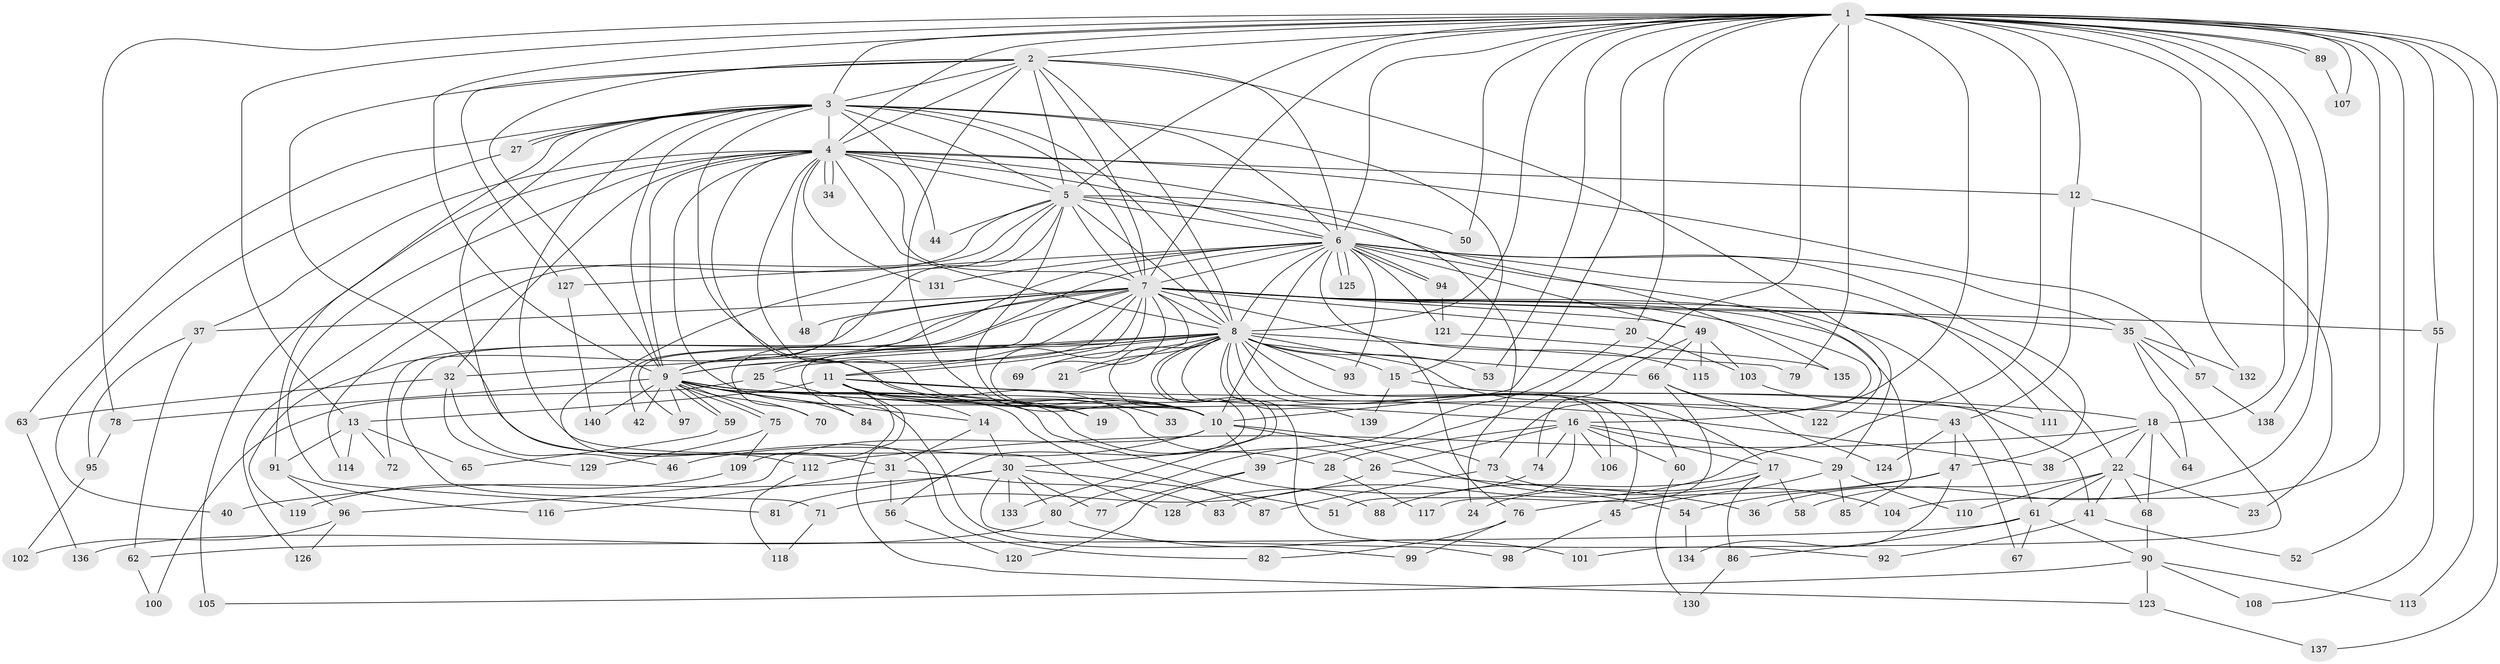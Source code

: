 // Generated by graph-tools (version 1.1) at 2025/01/03/09/25 03:01:18]
// undirected, 140 vertices, 305 edges
graph export_dot {
graph [start="1"]
  node [color=gray90,style=filled];
  1;
  2;
  3;
  4;
  5;
  6;
  7;
  8;
  9;
  10;
  11;
  12;
  13;
  14;
  15;
  16;
  17;
  18;
  19;
  20;
  21;
  22;
  23;
  24;
  25;
  26;
  27;
  28;
  29;
  30;
  31;
  32;
  33;
  34;
  35;
  36;
  37;
  38;
  39;
  40;
  41;
  42;
  43;
  44;
  45;
  46;
  47;
  48;
  49;
  50;
  51;
  52;
  53;
  54;
  55;
  56;
  57;
  58;
  59;
  60;
  61;
  62;
  63;
  64;
  65;
  66;
  67;
  68;
  69;
  70;
  71;
  72;
  73;
  74;
  75;
  76;
  77;
  78;
  79;
  80;
  81;
  82;
  83;
  84;
  85;
  86;
  87;
  88;
  89;
  90;
  91;
  92;
  93;
  94;
  95;
  96;
  97;
  98;
  99;
  100;
  101;
  102;
  103;
  104;
  105;
  106;
  107;
  108;
  109;
  110;
  111;
  112;
  113;
  114;
  115;
  116;
  117;
  118;
  119;
  120;
  121;
  122;
  123;
  124;
  125;
  126;
  127;
  128;
  129;
  130;
  131;
  132;
  133;
  134;
  135;
  136;
  137;
  138;
  139;
  140;
  1 -- 2;
  1 -- 3;
  1 -- 4;
  1 -- 5;
  1 -- 6;
  1 -- 7;
  1 -- 8;
  1 -- 9;
  1 -- 10;
  1 -- 12;
  1 -- 13;
  1 -- 16;
  1 -- 18;
  1 -- 20;
  1 -- 36;
  1 -- 39;
  1 -- 50;
  1 -- 52;
  1 -- 53;
  1 -- 55;
  1 -- 78;
  1 -- 79;
  1 -- 83;
  1 -- 89;
  1 -- 89;
  1 -- 104;
  1 -- 107;
  1 -- 113;
  1 -- 132;
  1 -- 137;
  1 -- 138;
  2 -- 3;
  2 -- 4;
  2 -- 5;
  2 -- 6;
  2 -- 7;
  2 -- 8;
  2 -- 9;
  2 -- 10;
  2 -- 29;
  2 -- 31;
  2 -- 127;
  3 -- 4;
  3 -- 5;
  3 -- 6;
  3 -- 7;
  3 -- 8;
  3 -- 9;
  3 -- 10;
  3 -- 15;
  3 -- 27;
  3 -- 27;
  3 -- 44;
  3 -- 63;
  3 -- 91;
  3 -- 112;
  3 -- 128;
  4 -- 5;
  4 -- 6;
  4 -- 7;
  4 -- 8;
  4 -- 9;
  4 -- 10;
  4 -- 12;
  4 -- 19;
  4 -- 24;
  4 -- 32;
  4 -- 33;
  4 -- 34;
  4 -- 34;
  4 -- 37;
  4 -- 48;
  4 -- 57;
  4 -- 81;
  4 -- 105;
  4 -- 131;
  5 -- 6;
  5 -- 7;
  5 -- 8;
  5 -- 9;
  5 -- 10;
  5 -- 44;
  5 -- 50;
  5 -- 82;
  5 -- 114;
  5 -- 126;
  5 -- 135;
  6 -- 7;
  6 -- 8;
  6 -- 9;
  6 -- 10;
  6 -- 35;
  6 -- 47;
  6 -- 49;
  6 -- 70;
  6 -- 76;
  6 -- 93;
  6 -- 94;
  6 -- 94;
  6 -- 111;
  6 -- 121;
  6 -- 122;
  6 -- 125;
  6 -- 125;
  6 -- 127;
  6 -- 131;
  7 -- 8;
  7 -- 9;
  7 -- 10;
  7 -- 11;
  7 -- 20;
  7 -- 21;
  7 -- 22;
  7 -- 25;
  7 -- 35;
  7 -- 37;
  7 -- 42;
  7 -- 48;
  7 -- 49;
  7 -- 55;
  7 -- 61;
  7 -- 69;
  7 -- 71;
  7 -- 72;
  7 -- 73;
  7 -- 85;
  7 -- 97;
  7 -- 115;
  7 -- 119;
  8 -- 9;
  8 -- 10;
  8 -- 11;
  8 -- 15;
  8 -- 17;
  8 -- 21;
  8 -- 25;
  8 -- 30;
  8 -- 32;
  8 -- 45;
  8 -- 53;
  8 -- 56;
  8 -- 60;
  8 -- 66;
  8 -- 69;
  8 -- 79;
  8 -- 84;
  8 -- 92;
  8 -- 93;
  8 -- 106;
  8 -- 133;
  8 -- 139;
  9 -- 10;
  9 -- 14;
  9 -- 28;
  9 -- 38;
  9 -- 42;
  9 -- 43;
  9 -- 59;
  9 -- 59;
  9 -- 70;
  9 -- 75;
  9 -- 75;
  9 -- 78;
  9 -- 84;
  9 -- 87;
  9 -- 88;
  9 -- 97;
  9 -- 140;
  10 -- 39;
  10 -- 46;
  10 -- 54;
  10 -- 73;
  10 -- 96;
  11 -- 13;
  11 -- 14;
  11 -- 16;
  11 -- 18;
  11 -- 19;
  11 -- 26;
  11 -- 33;
  11 -- 109;
  11 -- 123;
  12 -- 23;
  12 -- 43;
  13 -- 65;
  13 -- 72;
  13 -- 91;
  13 -- 114;
  14 -- 30;
  14 -- 31;
  15 -- 41;
  15 -- 139;
  16 -- 17;
  16 -- 26;
  16 -- 28;
  16 -- 29;
  16 -- 51;
  16 -- 60;
  16 -- 74;
  16 -- 106;
  17 -- 24;
  17 -- 58;
  17 -- 86;
  17 -- 88;
  18 -- 22;
  18 -- 38;
  18 -- 64;
  18 -- 68;
  18 -- 112;
  20 -- 80;
  20 -- 103;
  22 -- 23;
  22 -- 41;
  22 -- 58;
  22 -- 61;
  22 -- 68;
  22 -- 110;
  25 -- 99;
  25 -- 100;
  26 -- 36;
  26 -- 71;
  27 -- 40;
  28 -- 117;
  29 -- 45;
  29 -- 85;
  29 -- 110;
  30 -- 40;
  30 -- 51;
  30 -- 77;
  30 -- 80;
  30 -- 81;
  30 -- 98;
  30 -- 133;
  31 -- 56;
  31 -- 83;
  31 -- 116;
  32 -- 46;
  32 -- 63;
  32 -- 129;
  35 -- 57;
  35 -- 64;
  35 -- 101;
  35 -- 132;
  37 -- 62;
  37 -- 95;
  39 -- 77;
  39 -- 120;
  41 -- 52;
  41 -- 92;
  43 -- 47;
  43 -- 67;
  43 -- 124;
  45 -- 98;
  47 -- 54;
  47 -- 76;
  47 -- 134;
  49 -- 66;
  49 -- 74;
  49 -- 103;
  49 -- 115;
  54 -- 134;
  55 -- 108;
  56 -- 120;
  57 -- 138;
  59 -- 65;
  60 -- 130;
  61 -- 62;
  61 -- 67;
  61 -- 86;
  61 -- 90;
  62 -- 100;
  63 -- 136;
  66 -- 117;
  66 -- 122;
  66 -- 124;
  68 -- 90;
  71 -- 118;
  73 -- 87;
  73 -- 104;
  74 -- 128;
  75 -- 109;
  75 -- 129;
  76 -- 82;
  76 -- 99;
  78 -- 95;
  80 -- 101;
  80 -- 136;
  86 -- 130;
  89 -- 107;
  90 -- 105;
  90 -- 108;
  90 -- 113;
  90 -- 123;
  91 -- 96;
  91 -- 116;
  94 -- 121;
  95 -- 102;
  96 -- 102;
  96 -- 126;
  103 -- 111;
  109 -- 119;
  112 -- 118;
  121 -- 135;
  123 -- 137;
  127 -- 140;
}
